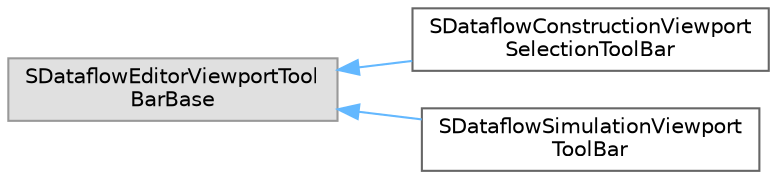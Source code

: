 digraph "Graphical Class Hierarchy"
{
 // INTERACTIVE_SVG=YES
 // LATEX_PDF_SIZE
  bgcolor="transparent";
  edge [fontname=Helvetica,fontsize=10,labelfontname=Helvetica,labelfontsize=10];
  node [fontname=Helvetica,fontsize=10,shape=box,height=0.2,width=0.4];
  rankdir="LR";
  Node0 [id="Node000000",label="SDataflowEditorViewportTool\lBarBase",height=0.2,width=0.4,color="grey60", fillcolor="#E0E0E0", style="filled",tooltip=" "];
  Node0 -> Node1 [id="edge5965_Node000000_Node000001",dir="back",color="steelblue1",style="solid",tooltip=" "];
  Node1 [id="Node000001",label="SDataflowConstructionViewport\lSelectionToolBar",height=0.2,width=0.4,color="grey40", fillcolor="white", style="filled",URL="$d5/de3/classSDataflowConstructionViewportSelectionToolBar.html",tooltip="Base toolbar for the dataflow."];
  Node0 -> Node2 [id="edge5966_Node000000_Node000002",dir="back",color="steelblue1",style="solid",tooltip=" "];
  Node2 [id="Node000002",label="SDataflowSimulationViewport\lToolBar",height=0.2,width=0.4,color="grey40", fillcolor="white", style="filled",URL="$dd/d98/classSDataflowSimulationViewportToolBar.html",tooltip="Base toolbar for the dataflow."];
}
